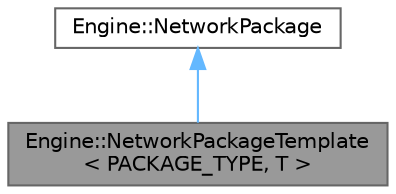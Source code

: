 digraph "Engine::NetworkPackageTemplate&lt; PACKAGE_TYPE, T &gt;"
{
 // LATEX_PDF_SIZE
  bgcolor="transparent";
  edge [fontname=Helvetica,fontsize=10,labelfontname=Helvetica,labelfontsize=10];
  node [fontname=Helvetica,fontsize=10,shape=box,height=0.2,width=0.4];
  Node1 [label="Engine::NetworkPackageTemplate\l\< PACKAGE_TYPE, T \>",height=0.2,width=0.4,color="gray40", fillcolor="grey60", style="filled", fontcolor="black",tooltip=" "];
  Node2 -> Node1 [dir="back",color="steelblue1",style="solid"];
  Node2 [label="Engine::NetworkPackage",height=0.2,width=0.4,color="gray40", fillcolor="white", style="filled",URL="$class_engine_1_1_network_package.html",tooltip=" "];
}
